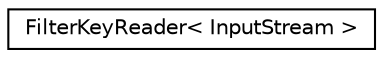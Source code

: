 digraph "Graphical Class Hierarchy"
{
  edge [fontname="Helvetica",fontsize="10",labelfontname="Helvetica",labelfontsize="10"];
  node [fontname="Helvetica",fontsize="10",shape=record];
  rankdir="LR";
  Node0 [label="FilterKeyReader\< InputStream \>",height=0.2,width=0.4,color="black", fillcolor="white", style="filled",URL="$classFilterKeyReader.html"];
}
